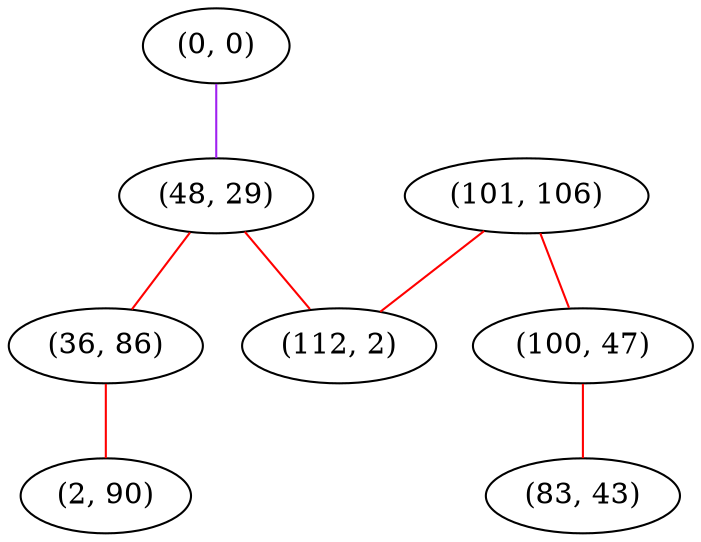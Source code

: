 graph "" {
"(0, 0)";
"(101, 106)";
"(100, 47)";
"(48, 29)";
"(112, 2)";
"(36, 86)";
"(83, 43)";
"(2, 90)";
"(0, 0)" -- "(48, 29)"  [color=purple, key=0, weight=4];
"(101, 106)" -- "(100, 47)"  [color=red, key=0, weight=1];
"(101, 106)" -- "(112, 2)"  [color=red, key=0, weight=1];
"(100, 47)" -- "(83, 43)"  [color=red, key=0, weight=1];
"(48, 29)" -- "(36, 86)"  [color=red, key=0, weight=1];
"(48, 29)" -- "(112, 2)"  [color=red, key=0, weight=1];
"(36, 86)" -- "(2, 90)"  [color=red, key=0, weight=1];
}
